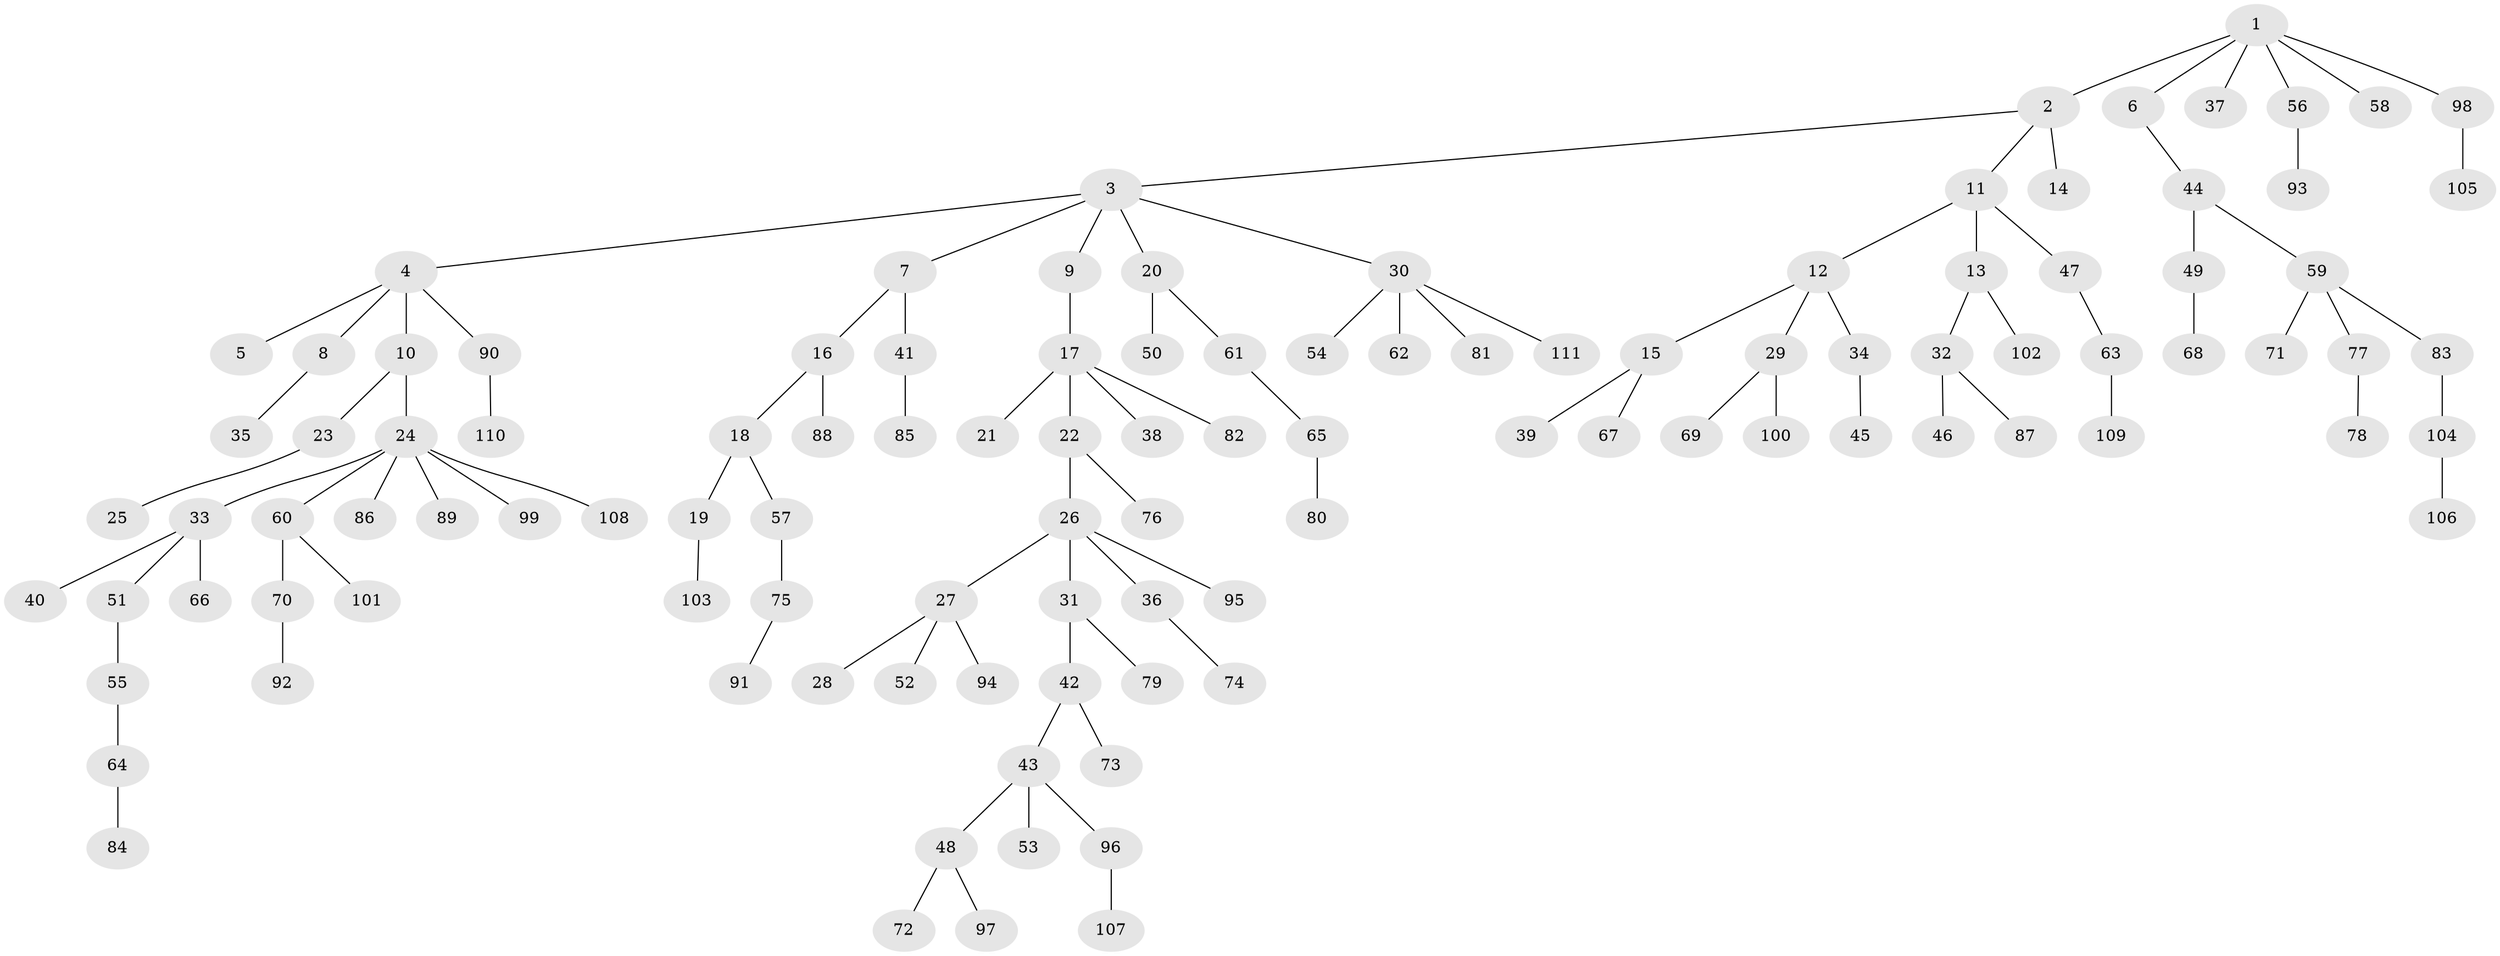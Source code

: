// coarse degree distribution, {12: 0.01818181818181818, 1: 0.5818181818181818, 3: 0.12727272727272726, 2: 0.18181818181818182, 4: 0.05454545454545454, 6: 0.01818181818181818, 5: 0.01818181818181818}
// Generated by graph-tools (version 1.1) at 2025/46/03/06/25 01:46:57]
// undirected, 111 vertices, 110 edges
graph export_dot {
graph [start="1"]
  node [color=gray90,style=filled];
  1;
  2;
  3;
  4;
  5;
  6;
  7;
  8;
  9;
  10;
  11;
  12;
  13;
  14;
  15;
  16;
  17;
  18;
  19;
  20;
  21;
  22;
  23;
  24;
  25;
  26;
  27;
  28;
  29;
  30;
  31;
  32;
  33;
  34;
  35;
  36;
  37;
  38;
  39;
  40;
  41;
  42;
  43;
  44;
  45;
  46;
  47;
  48;
  49;
  50;
  51;
  52;
  53;
  54;
  55;
  56;
  57;
  58;
  59;
  60;
  61;
  62;
  63;
  64;
  65;
  66;
  67;
  68;
  69;
  70;
  71;
  72;
  73;
  74;
  75;
  76;
  77;
  78;
  79;
  80;
  81;
  82;
  83;
  84;
  85;
  86;
  87;
  88;
  89;
  90;
  91;
  92;
  93;
  94;
  95;
  96;
  97;
  98;
  99;
  100;
  101;
  102;
  103;
  104;
  105;
  106;
  107;
  108;
  109;
  110;
  111;
  1 -- 2;
  1 -- 6;
  1 -- 37;
  1 -- 56;
  1 -- 58;
  1 -- 98;
  2 -- 3;
  2 -- 11;
  2 -- 14;
  3 -- 4;
  3 -- 7;
  3 -- 9;
  3 -- 20;
  3 -- 30;
  4 -- 5;
  4 -- 8;
  4 -- 10;
  4 -- 90;
  6 -- 44;
  7 -- 16;
  7 -- 41;
  8 -- 35;
  9 -- 17;
  10 -- 23;
  10 -- 24;
  11 -- 12;
  11 -- 13;
  11 -- 47;
  12 -- 15;
  12 -- 29;
  12 -- 34;
  13 -- 32;
  13 -- 102;
  15 -- 39;
  15 -- 67;
  16 -- 18;
  16 -- 88;
  17 -- 21;
  17 -- 22;
  17 -- 38;
  17 -- 82;
  18 -- 19;
  18 -- 57;
  19 -- 103;
  20 -- 50;
  20 -- 61;
  22 -- 26;
  22 -- 76;
  23 -- 25;
  24 -- 33;
  24 -- 60;
  24 -- 86;
  24 -- 89;
  24 -- 99;
  24 -- 108;
  26 -- 27;
  26 -- 31;
  26 -- 36;
  26 -- 95;
  27 -- 28;
  27 -- 52;
  27 -- 94;
  29 -- 69;
  29 -- 100;
  30 -- 54;
  30 -- 62;
  30 -- 81;
  30 -- 111;
  31 -- 42;
  31 -- 79;
  32 -- 46;
  32 -- 87;
  33 -- 40;
  33 -- 51;
  33 -- 66;
  34 -- 45;
  36 -- 74;
  41 -- 85;
  42 -- 43;
  42 -- 73;
  43 -- 48;
  43 -- 53;
  43 -- 96;
  44 -- 49;
  44 -- 59;
  47 -- 63;
  48 -- 72;
  48 -- 97;
  49 -- 68;
  51 -- 55;
  55 -- 64;
  56 -- 93;
  57 -- 75;
  59 -- 71;
  59 -- 77;
  59 -- 83;
  60 -- 70;
  60 -- 101;
  61 -- 65;
  63 -- 109;
  64 -- 84;
  65 -- 80;
  70 -- 92;
  75 -- 91;
  77 -- 78;
  83 -- 104;
  90 -- 110;
  96 -- 107;
  98 -- 105;
  104 -- 106;
}
